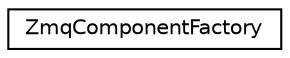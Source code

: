 digraph "Graphical Class Hierarchy"
{
  edge [fontname="Helvetica",fontsize="10",labelfontname="Helvetica",labelfontsize="10"];
  node [fontname="Helvetica",fontsize="10",shape=record];
  rankdir="LR";
  Node1 [label="ZmqComponentFactory",height=0.2,width=0.4,color="black", fillcolor="white", style="filled",URL="$classZmqComponentFactory.html",tooltip="The ZMQ Service Component Factory. "];
}
